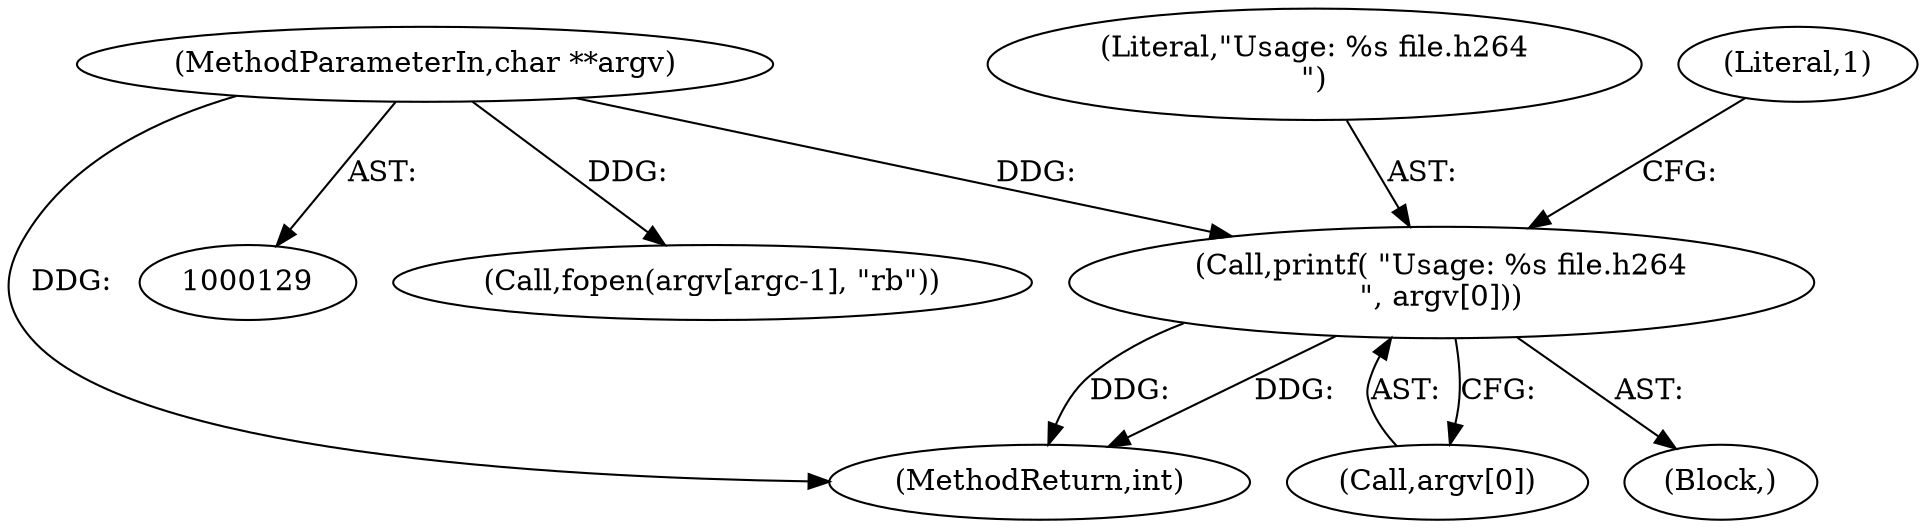 digraph "0_Android_2b6f22dc64d456471a1dc6df09d515771d1427c8_1@array" {
"1000151" [label="(Call,printf( \"Usage: %s file.h264\n\", argv[0]))"];
"1000131" [label="(MethodParameterIn,char **argv)"];
"1000153" [label="(Call,argv[0])"];
"1000152" [label="(Literal,\"Usage: %s file.h264\n\")"];
"1000176" [label="(Call,fopen(argv[argc-1], \"rb\"))"];
"1000453" [label="(MethodReturn,int)"];
"1000131" [label="(MethodParameterIn,char **argv)"];
"1000150" [label="(Block,)"];
"1000151" [label="(Call,printf( \"Usage: %s file.h264\n\", argv[0]))"];
"1000158" [label="(Literal,1)"];
"1000151" -> "1000150"  [label="AST: "];
"1000151" -> "1000153"  [label="CFG: "];
"1000152" -> "1000151"  [label="AST: "];
"1000153" -> "1000151"  [label="AST: "];
"1000158" -> "1000151"  [label="CFG: "];
"1000151" -> "1000453"  [label="DDG: "];
"1000151" -> "1000453"  [label="DDG: "];
"1000131" -> "1000151"  [label="DDG: "];
"1000131" -> "1000129"  [label="AST: "];
"1000131" -> "1000453"  [label="DDG: "];
"1000131" -> "1000176"  [label="DDG: "];
}
